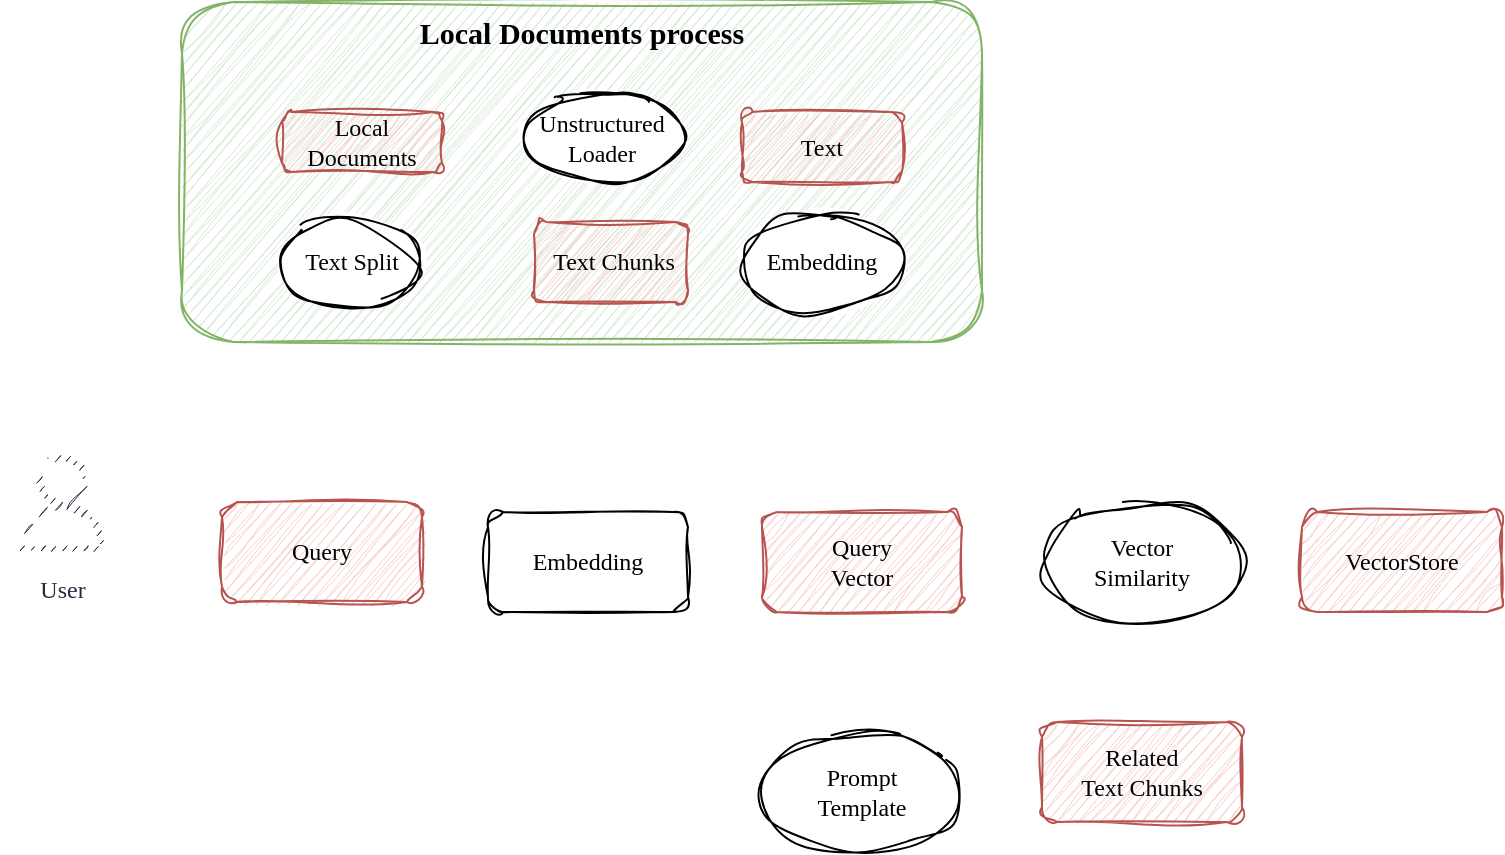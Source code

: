 <mxfile version="21.1.5" type="github">
  <diagram name="Page-1" id="c7558073-3199-34d8-9f00-42111426c3f3">
    <mxGraphModel dx="794" dy="446" grid="1" gridSize="10" guides="1" tooltips="1" connect="1" arrows="1" fold="1" page="1" pageScale="1" pageWidth="826" pageHeight="1169" background="none" math="0" shadow="0">
      <root>
        <mxCell id="0" />
        <mxCell id="1" parent="0" />
        <mxCell id="OiK2pQIkemlY-Vq3CZWx-118" value="&lt;b&gt;&lt;font style=&quot;font-size: 15px;&quot;&gt;Local Documents process&lt;/font&gt;&lt;/b&gt;&lt;div style=&quot;text-align: justify;&quot;&gt;&lt;/div&gt;" style="rounded=1;whiteSpace=wrap;html=1;sketch=1;curveFitting=1;jiggle=2;shadow=0;fillColor=#d5e8d4;strokeColor=#82b366;verticalAlign=top;fontFamily=Alkatra;fontSource=https%3A%2F%2Ffonts.googleapis.com%2Fcss%3Ffamily%3DAlkatra;" parent="1" vertex="1">
          <mxGeometry x="160" y="190" width="400" height="170" as="geometry" />
        </mxCell>
        <mxCell id="OiK2pQIkemlY-Vq3CZWx-98" value="User" style="sketch=1;outlineConnect=0;fontColor=#232F3E;gradientColor=none;strokeColor=#232F3E;fillColor=#ffffff;dashed=0;verticalLabelPosition=bottom;verticalAlign=top;align=center;html=1;fontSize=12;fontStyle=0;aspect=fixed;shape=mxgraph.aws4.resourceIcon;resIcon=mxgraph.aws4.user;curveFitting=1;jiggle=2;shadow=0;fontFamily=Alkatra;fontSource=https%3A%2F%2Ffonts.googleapis.com%2Fcss%3Ffamily%3DAlkatra;" parent="1" vertex="1">
          <mxGeometry x="70" y="410" width="60" height="60" as="geometry" />
        </mxCell>
        <mxCell id="OiK2pQIkemlY-Vq3CZWx-99" value="Local &lt;br&gt;Documents" style="rounded=1;whiteSpace=wrap;html=1;sketch=1;curveFitting=1;jiggle=2;shadow=0;fontFamily=Alkatra;fontSource=https%3A%2F%2Ffonts.googleapis.com%2Fcss%3Ffamily%3DAlkatra;fillColor=#f8cecc;strokeColor=#b85450;" parent="1" vertex="1">
          <mxGeometry x="210" y="245" width="80" height="30" as="geometry" />
        </mxCell>
        <mxCell id="OiK2pQIkemlY-Vq3CZWx-100" value="Embedding" style="rounded=1;whiteSpace=wrap;html=1;sketch=1;curveFitting=1;jiggle=2;shadow=0;fontFamily=Alkatra;fontSource=https%3A%2F%2Ffonts.googleapis.com%2Fcss%3Ffamily%3DAlkatra;" parent="1" vertex="1">
          <mxGeometry x="313" y="445" width="100" height="50" as="geometry" />
        </mxCell>
        <mxCell id="OiK2pQIkemlY-Vq3CZWx-104" value="Unstructured Loader" style="ellipse;whiteSpace=wrap;html=1;sketch=1;curveFitting=1;jiggle=2;shadow=0;fontFamily=Alkatra;fontSource=https%3A%2F%2Ffonts.googleapis.com%2Fcss%3Ffamily%3DAlkatra;" parent="1" vertex="1">
          <mxGeometry x="330" y="235" width="80" height="45" as="geometry" />
        </mxCell>
        <mxCell id="OiK2pQIkemlY-Vq3CZWx-105" value="Text" style="rounded=1;whiteSpace=wrap;html=1;sketch=1;curveFitting=1;jiggle=2;shadow=0;fontFamily=Alkatra;fontSource=https%3A%2F%2Ffonts.googleapis.com%2Fcss%3Ffamily%3DAlkatra;fillColor=#f8cecc;strokeColor=#b85450;" parent="1" vertex="1">
          <mxGeometry x="440" y="245" width="80" height="35" as="geometry" />
        </mxCell>
        <mxCell id="OiK2pQIkemlY-Vq3CZWx-106" value="Text Split" style="ellipse;whiteSpace=wrap;html=1;sketch=1;curveFitting=1;jiggle=2;shadow=0;fontFamily=Alkatra;fontSource=https%3A%2F%2Ffonts.googleapis.com%2Fcss%3Ffamily%3DAlkatra;" parent="1" vertex="1">
          <mxGeometry x="210" y="297.5" width="70" height="45" as="geometry" />
        </mxCell>
        <mxCell id="OiK2pQIkemlY-Vq3CZWx-107" value="&amp;nbsp;Text Chunks" style="rounded=1;whiteSpace=wrap;html=1;sketch=1;curveFitting=1;jiggle=2;shadow=0;fontFamily=Alkatra;fontSource=https%3A%2F%2Ffonts.googleapis.com%2Fcss%3Ffamily%3DAlkatra;fillColor=#f8cecc;strokeColor=#b85450;" parent="1" vertex="1">
          <mxGeometry x="336" y="300" width="77" height="40" as="geometry" />
        </mxCell>
        <mxCell id="OiK2pQIkemlY-Vq3CZWx-108" value="Embedding" style="ellipse;whiteSpace=wrap;html=1;sketch=1;curveFitting=1;jiggle=2;shadow=0;fontFamily=Alkatra;fontSource=https%3A%2F%2Ffonts.googleapis.com%2Fcss%3Ffamily%3DAlkatra;" parent="1" vertex="1">
          <mxGeometry x="440" y="295" width="80" height="50" as="geometry" />
        </mxCell>
        <mxCell id="OiK2pQIkemlY-Vq3CZWx-109" value="VectorStore" style="rounded=1;whiteSpace=wrap;html=1;sketch=1;curveFitting=1;jiggle=2;shadow=0;fontFamily=Alkatra;fontSource=https%3A%2F%2Ffonts.googleapis.com%2Fcss%3Ffamily%3DAlkatra;fillColor=#f8cecc;strokeColor=#b85450;" parent="1" vertex="1">
          <mxGeometry x="720" y="445" width="100" height="50" as="geometry" />
        </mxCell>
        <mxCell id="OiK2pQIkemlY-Vq3CZWx-110" value="Vector &lt;br&gt;Similarity" style="ellipse;whiteSpace=wrap;html=1;sketch=1;curveFitting=1;jiggle=2;shadow=0;fontFamily=Alkatra;fontSource=https%3A%2F%2Ffonts.googleapis.com%2Fcss%3Ffamily%3DAlkatra;" parent="1" vertex="1">
          <mxGeometry x="590" y="440" width="100" height="60" as="geometry" />
        </mxCell>
        <mxCell id="OiK2pQIkemlY-Vq3CZWx-111" value="Related&lt;br&gt;Text Chunks" style="rounded=1;whiteSpace=wrap;html=1;sketch=1;curveFitting=1;jiggle=2;shadow=0;fontFamily=Alkatra;fontSource=https%3A%2F%2Ffonts.googleapis.com%2Fcss%3Ffamily%3DAlkatra;fillColor=#f8cecc;strokeColor=#b85450;" parent="1" vertex="1">
          <mxGeometry x="590" y="550" width="100" height="50" as="geometry" />
        </mxCell>
        <mxCell id="OiK2pQIkemlY-Vq3CZWx-112" value="Query&lt;br&gt;Vector" style="rounded=1;whiteSpace=wrap;html=1;sketch=1;curveFitting=1;jiggle=2;shadow=0;fontFamily=Alkatra;fontSource=https%3A%2F%2Ffonts.googleapis.com%2Fcss%3Ffamily%3DAlkatra;fillColor=#f8cecc;strokeColor=#b85450;" parent="1" vertex="1">
          <mxGeometry x="450" y="445" width="100" height="50" as="geometry" />
        </mxCell>
        <mxCell id="OiK2pQIkemlY-Vq3CZWx-113" value="Query" style="rounded=1;whiteSpace=wrap;html=1;sketch=1;curveFitting=1;jiggle=2;shadow=0;fontFamily=Alkatra;fontSource=https%3A%2F%2Ffonts.googleapis.com%2Fcss%3Ffamily%3DAlkatra;fillColor=#f8cecc;strokeColor=#b85450;" parent="1" vertex="1">
          <mxGeometry x="180" y="440" width="100" height="50" as="geometry" />
        </mxCell>
        <mxCell id="OiK2pQIkemlY-Vq3CZWx-114" value="Prompt&lt;br&gt;Template" style="ellipse;whiteSpace=wrap;html=1;sketch=1;curveFitting=1;jiggle=2;shadow=0;fontFamily=Alkatra;fontSource=https%3A%2F%2Ffonts.googleapis.com%2Fcss%3Ffamily%3DAlkatra;" parent="1" vertex="1">
          <mxGeometry x="450" y="555" width="100" height="60" as="geometry" />
        </mxCell>
      </root>
    </mxGraphModel>
  </diagram>
</mxfile>
